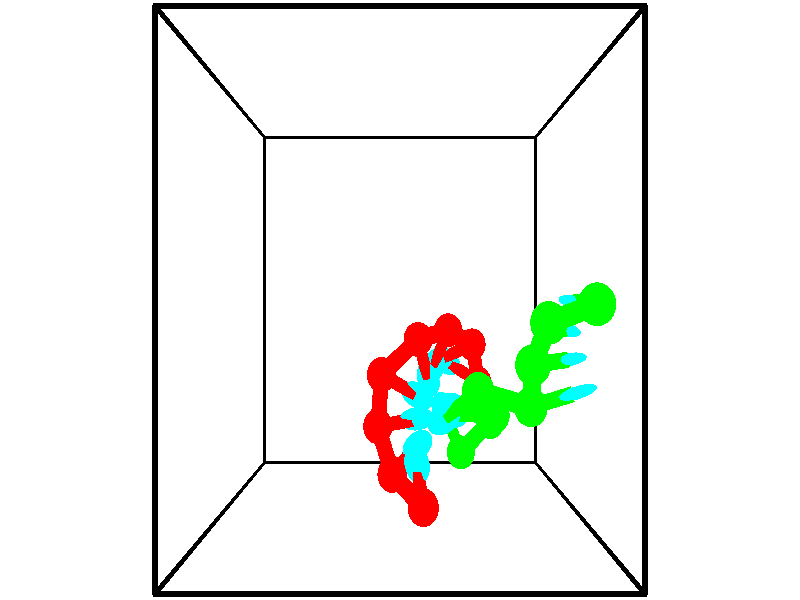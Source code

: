 // switches for output
#declare DRAW_BASES = 1; // possible values are 0, 1; only relevant for DNA ribbons
#declare DRAW_BASES_TYPE = 3; // possible values are 1, 2, 3; only relevant for DNA ribbons
#declare DRAW_FOG = 0; // set to 1 to enable fog

#include "colors.inc"

#include "transforms.inc"
background { rgb <1, 1, 1>}

#default {
   normal{
       ripples 0.25
       frequency 0.20
       turbulence 0.2
       lambda 5
   }
	finish {
		phong 0.1
		phong_size 40.
	}
}

// original window dimensions: 1024x640


// camera settings

camera {
	sky <-0, 1, 0>
	up <-0, 1, 0>
	right 1.6 * <1, 0, 0>
	location <2.5, 2.5, 11.1562>
	look_at <2.5, 2.5, 2.5>
	direction <0, 0, -8.6562>
	angle 67.0682
}


# declare cpy_camera_pos = <2.5, 2.5, 11.1562>;
# if (DRAW_FOG = 1)
fog {
	fog_type 2
	up vnormalize(cpy_camera_pos)
	color rgbt<1,1,1,0.3>
	distance 1e-5
	fog_alt 3e-3
	fog_offset 4
}
# end


// LIGHTS

# declare lum = 6;
global_settings {
	ambient_light rgb lum * <0.05, 0.05, 0.05>
	max_trace_level 15
}# declare cpy_direct_light_amount = 0.25;
light_source
{	1000 * <-1, -1, 1>,
	rgb lum * cpy_direct_light_amount
	parallel
}

light_source
{	1000 * <1, 1, -1>,
	rgb lum * cpy_direct_light_amount
	parallel
}

// strand 0

// nucleotide -1

// particle -1
sphere {
	<4.017087, 1.176200, -0.548698> 0.250000
	pigment { color rgbt <1,0,0,0> }
	no_shadow
}
cylinder {
	<3.669739, 1.358849, -0.626083>,  <3.461330, 1.468438, -0.672515>, 0.100000
	pigment { color rgbt <1,0,0,0> }
	no_shadow
}
cylinder {
	<3.669739, 1.358849, -0.626083>,  <4.017087, 1.176200, -0.548698>, 0.100000
	pigment { color rgbt <1,0,0,0> }
	no_shadow
}

// particle -1
sphere {
	<3.669739, 1.358849, -0.626083> 0.100000
	pigment { color rgbt <1,0,0,0> }
	no_shadow
}
sphere {
	0, 1
	scale<0.080000,0.200000,0.300000>
	matrix <-0.245823, -0.057529, 0.967606,
		0.430700, 0.887799, 0.162205,
		-0.868371, 0.456622, -0.193464,
		3.409227, 1.495835, -0.684123>
	pigment { color rgbt <0,1,1,0> }
	no_shadow
}
cylinder {
	<3.847145, 1.806263, -0.129460>,  <4.017087, 1.176200, -0.548698>, 0.130000
	pigment { color rgbt <1,0,0,0> }
	no_shadow
}

// nucleotide -1

// particle -1
sphere {
	<3.847145, 1.806263, -0.129460> 0.250000
	pigment { color rgbt <1,0,0,0> }
	no_shadow
}
cylinder {
	<3.493988, 1.658092, -0.244896>,  <3.282094, 1.569191, -0.314158>, 0.100000
	pigment { color rgbt <1,0,0,0> }
	no_shadow
}
cylinder {
	<3.493988, 1.658092, -0.244896>,  <3.847145, 1.806263, -0.129460>, 0.100000
	pigment { color rgbt <1,0,0,0> }
	no_shadow
}

// particle -1
sphere {
	<3.493988, 1.658092, -0.244896> 0.100000
	pigment { color rgbt <1,0,0,0> }
	no_shadow
}
sphere {
	0, 1
	scale<0.080000,0.200000,0.300000>
	matrix <-0.226706, -0.201958, 0.952794,
		-0.411222, 0.906641, 0.094330,
		-0.882893, -0.370425, -0.288591,
		3.229120, 1.546965, -0.331473>
	pigment { color rgbt <0,1,1,0> }
	no_shadow
}
cylinder {
	<3.362282, 2.050719, 0.365354>,  <3.847145, 1.806263, -0.129460>, 0.130000
	pigment { color rgbt <1,0,0,0> }
	no_shadow
}

// nucleotide -1

// particle -1
sphere {
	<3.362282, 2.050719, 0.365354> 0.250000
	pigment { color rgbt <1,0,0,0> }
	no_shadow
}
cylinder {
	<3.216209, 1.719303, 0.195570>,  <3.128566, 1.520454, 0.093699>, 0.100000
	pigment { color rgbt <1,0,0,0> }
	no_shadow
}
cylinder {
	<3.216209, 1.719303, 0.195570>,  <3.362282, 2.050719, 0.365354>, 0.100000
	pigment { color rgbt <1,0,0,0> }
	no_shadow
}

// particle -1
sphere {
	<3.216209, 1.719303, 0.195570> 0.100000
	pigment { color rgbt <1,0,0,0> }
	no_shadow
}
sphere {
	0, 1
	scale<0.080000,0.200000,0.300000>
	matrix <-0.284360, -0.334882, 0.898328,
		-0.886444, 0.448751, -0.113311,
		-0.365180, -0.828539, -0.424461,
		3.106655, 1.470742, 0.068232>
	pigment { color rgbt <0,1,1,0> }
	no_shadow
}
cylinder {
	<2.810959, 1.931468, 0.704492>,  <3.362282, 2.050719, 0.365354>, 0.130000
	pigment { color rgbt <1,0,0,0> }
	no_shadow
}

// nucleotide -1

// particle -1
sphere {
	<2.810959, 1.931468, 0.704492> 0.250000
	pigment { color rgbt <1,0,0,0> }
	no_shadow
}
cylinder {
	<2.919662, 1.584545, 0.537674>,  <2.984885, 1.376392, 0.437583>, 0.100000
	pigment { color rgbt <1,0,0,0> }
	no_shadow
}
cylinder {
	<2.919662, 1.584545, 0.537674>,  <2.810959, 1.931468, 0.704492>, 0.100000
	pigment { color rgbt <1,0,0,0> }
	no_shadow
}

// particle -1
sphere {
	<2.919662, 1.584545, 0.537674> 0.100000
	pigment { color rgbt <1,0,0,0> }
	no_shadow
}
sphere {
	0, 1
	scale<0.080000,0.200000,0.300000>
	matrix <-0.193424, -0.473737, 0.859163,
		-0.942727, -0.152818, -0.296500,
		0.271758, -0.867306, -0.417046,
		3.001190, 1.324353, 0.412560>
	pigment { color rgbt <0,1,1,0> }
	no_shadow
}
cylinder {
	<2.186578, 1.438457, 0.862779>,  <2.810959, 1.931468, 0.704492>, 0.130000
	pigment { color rgbt <1,0,0,0> }
	no_shadow
}

// nucleotide -1

// particle -1
sphere {
	<2.186578, 1.438457, 0.862779> 0.250000
	pigment { color rgbt <1,0,0,0> }
	no_shadow
}
cylinder {
	<2.539986, 1.260960, 0.802799>,  <2.752030, 1.154461, 0.766812>, 0.100000
	pigment { color rgbt <1,0,0,0> }
	no_shadow
}
cylinder {
	<2.539986, 1.260960, 0.802799>,  <2.186578, 1.438457, 0.862779>, 0.100000
	pigment { color rgbt <1,0,0,0> }
	no_shadow
}

// particle -1
sphere {
	<2.539986, 1.260960, 0.802799> 0.100000
	pigment { color rgbt <1,0,0,0> }
	no_shadow
}
sphere {
	0, 1
	scale<0.080000,0.200000,0.300000>
	matrix <-0.026150, -0.366364, 0.930104,
		-0.467663, -0.817844, -0.335294,
		0.883520, -0.443743, -0.149948,
		2.805042, 1.127837, 0.757815>
	pigment { color rgbt <0,1,1,0> }
	no_shadow
}
cylinder {
	<2.121710, 0.697947, 0.830468>,  <2.186578, 1.438457, 0.862779>, 0.130000
	pigment { color rgbt <1,0,0,0> }
	no_shadow
}

// nucleotide -1

// particle -1
sphere {
	<2.121710, 0.697947, 0.830468> 0.250000
	pigment { color rgbt <1,0,0,0> }
	no_shadow
}
cylinder {
	<2.497864, 0.776871, 0.941278>,  <2.723556, 0.824225, 1.007765>, 0.100000
	pigment { color rgbt <1,0,0,0> }
	no_shadow
}
cylinder {
	<2.497864, 0.776871, 0.941278>,  <2.121710, 0.697947, 0.830468>, 0.100000
	pigment { color rgbt <1,0,0,0> }
	no_shadow
}

// particle -1
sphere {
	<2.497864, 0.776871, 0.941278> 0.100000
	pigment { color rgbt <1,0,0,0> }
	no_shadow
}
sphere {
	0, 1
	scale<0.080000,0.200000,0.300000>
	matrix <-0.130328, -0.543294, 0.829365,
		0.314149, -0.816027, -0.485190,
		0.940385, 0.197310, 0.277027,
		2.779979, 0.836064, 1.024386>
	pigment { color rgbt <0,1,1,0> }
	no_shadow
}
cylinder {
	<2.372213, 0.067821, 1.053468>,  <2.121710, 0.697947, 0.830468>, 0.130000
	pigment { color rgbt <1,0,0,0> }
	no_shadow
}

// nucleotide -1

// particle -1
sphere {
	<2.372213, 0.067821, 1.053468> 0.250000
	pigment { color rgbt <1,0,0,0> }
	no_shadow
}
cylinder {
	<2.606705, 0.334869, 1.237040>,  <2.747400, 0.495099, 1.347182>, 0.100000
	pigment { color rgbt <1,0,0,0> }
	no_shadow
}
cylinder {
	<2.606705, 0.334869, 1.237040>,  <2.372213, 0.067821, 1.053468>, 0.100000
	pigment { color rgbt <1,0,0,0> }
	no_shadow
}

// particle -1
sphere {
	<2.606705, 0.334869, 1.237040> 0.100000
	pigment { color rgbt <1,0,0,0> }
	no_shadow
}
sphere {
	0, 1
	scale<0.080000,0.200000,0.300000>
	matrix <-0.093872, -0.506684, 0.857006,
		0.804688, -0.545484, -0.234362,
		0.586230, 0.667622, 0.458928,
		2.782574, 0.535156, 1.374718>
	pigment { color rgbt <0,1,1,0> }
	no_shadow
}
cylinder {
	<2.873222, -0.281270, 1.450249>,  <2.372213, 0.067821, 1.053468>, 0.130000
	pigment { color rgbt <1,0,0,0> }
	no_shadow
}

// nucleotide -1

// particle -1
sphere {
	<2.873222, -0.281270, 1.450249> 0.250000
	pigment { color rgbt <1,0,0,0> }
	no_shadow
}
cylinder {
	<2.811790, 0.083363, 1.602791>,  <2.774931, 0.302142, 1.694316>, 0.100000
	pigment { color rgbt <1,0,0,0> }
	no_shadow
}
cylinder {
	<2.811790, 0.083363, 1.602791>,  <2.873222, -0.281270, 1.450249>, 0.100000
	pigment { color rgbt <1,0,0,0> }
	no_shadow
}

// particle -1
sphere {
	<2.811790, 0.083363, 1.602791> 0.100000
	pigment { color rgbt <1,0,0,0> }
	no_shadow
}
sphere {
	0, 1
	scale<0.080000,0.200000,0.300000>
	matrix <-0.178432, -0.405174, 0.896658,
		0.971893, 0.069663, 0.224882,
		-0.153580, 0.911582, 0.381355,
		2.765717, 0.356837, 1.717197>
	pigment { color rgbt <0,1,1,0> }
	no_shadow
}
// strand 1

// nucleotide -1

// particle -1
sphere {
	<5.205707, 2.451237, 2.864223> 0.250000
	pigment { color rgbt <0,1,0,0> }
	no_shadow
}
cylinder {
	<5.136314, 2.465237, 2.470537>,  <5.094679, 2.473637, 2.234326>, 0.100000
	pigment { color rgbt <0,1,0,0> }
	no_shadow
}
cylinder {
	<5.136314, 2.465237, 2.470537>,  <5.205707, 2.451237, 2.864223>, 0.100000
	pigment { color rgbt <0,1,0,0> }
	no_shadow
}

// particle -1
sphere {
	<5.136314, 2.465237, 2.470537> 0.100000
	pigment { color rgbt <0,1,0,0> }
	no_shadow
}
sphere {
	0, 1
	scale<0.080000,0.200000,0.300000>
	matrix <-0.196888, -0.980426, -0.000161,
		-0.964956, 0.193752, 0.176976,
		-0.173481, 0.035000, -0.984215,
		5.084270, 2.475737, 2.175273>
	pigment { color rgbt <0,1,1,0> }
	no_shadow
}
cylinder {
	<4.553486, 2.237482, 2.825028>,  <5.205707, 2.451237, 2.864223>, 0.130000
	pigment { color rgbt <0,1,0,0> }
	no_shadow
}

// nucleotide -1

// particle -1
sphere {
	<4.553486, 2.237482, 2.825028> 0.250000
	pigment { color rgbt <0,1,0,0> }
	no_shadow
}
cylinder {
	<4.779488, 2.178989, 2.500217>,  <4.915089, 2.143894, 2.305331>, 0.100000
	pigment { color rgbt <0,1,0,0> }
	no_shadow
}
cylinder {
	<4.779488, 2.178989, 2.500217>,  <4.553486, 2.237482, 2.825028>, 0.100000
	pigment { color rgbt <0,1,0,0> }
	no_shadow
}

// particle -1
sphere {
	<4.779488, 2.178989, 2.500217> 0.100000
	pigment { color rgbt <0,1,0,0> }
	no_shadow
}
sphere {
	0, 1
	scale<0.080000,0.200000,0.300000>
	matrix <-0.196721, -0.979662, 0.039542,
		-0.801294, 0.137402, -0.582279,
		0.565004, -0.146231, -0.812027,
		4.948989, 2.135120, 2.256609>
	pigment { color rgbt <0,1,1,0> }
	no_shadow
}
cylinder {
	<4.412268, 1.718745, 2.467632>,  <4.553486, 2.237482, 2.825028>, 0.130000
	pigment { color rgbt <0,1,0,0> }
	no_shadow
}

// nucleotide -1

// particle -1
sphere {
	<4.412268, 1.718745, 2.467632> 0.250000
	pigment { color rgbt <0,1,0,0> }
	no_shadow
}
cylinder {
	<4.764450, 1.741173, 2.279310>,  <4.975759, 1.754630, 2.166317>, 0.100000
	pigment { color rgbt <0,1,0,0> }
	no_shadow
}
cylinder {
	<4.764450, 1.741173, 2.279310>,  <4.412268, 1.718745, 2.467632>, 0.100000
	pigment { color rgbt <0,1,0,0> }
	no_shadow
}

// particle -1
sphere {
	<4.764450, 1.741173, 2.279310> 0.100000
	pigment { color rgbt <0,1,0,0> }
	no_shadow
}
sphere {
	0, 1
	scale<0.080000,0.200000,0.300000>
	matrix <0.147236, -0.976224, 0.159084,
		-0.450689, -0.209386, -0.867777,
		0.880455, 0.056071, -0.470803,
		5.028586, 1.757994, 2.138069>
	pigment { color rgbt <0,1,1,0> }
	no_shadow
}
cylinder {
	<4.473284, 1.153321, 2.036796>,  <4.412268, 1.718745, 2.467632>, 0.130000
	pigment { color rgbt <0,1,0,0> }
	no_shadow
}

// nucleotide -1

// particle -1
sphere {
	<4.473284, 1.153321, 2.036796> 0.250000
	pigment { color rgbt <0,1,0,0> }
	no_shadow
}
cylinder {
	<4.846260, 1.266087, 2.127199>,  <5.070046, 1.333746, 2.181441>, 0.100000
	pigment { color rgbt <0,1,0,0> }
	no_shadow
}
cylinder {
	<4.846260, 1.266087, 2.127199>,  <4.473284, 1.153321, 2.036796>, 0.100000
	pigment { color rgbt <0,1,0,0> }
	no_shadow
}

// particle -1
sphere {
	<4.846260, 1.266087, 2.127199> 0.100000
	pigment { color rgbt <0,1,0,0> }
	no_shadow
}
sphere {
	0, 1
	scale<0.080000,0.200000,0.300000>
	matrix <0.234102, -0.947815, 0.216434,
		0.275229, -0.148903, -0.949777,
		0.932441, 0.281914, 0.226007,
		5.125992, 1.350661, 2.195001>
	pigment { color rgbt <0,1,1,0> }
	no_shadow
}
cylinder {
	<3.698109, 1.330304, 1.909323>,  <4.473284, 1.153321, 2.036796>, 0.130000
	pigment { color rgbt <0,1,0,0> }
	no_shadow
}

// nucleotide -1

// particle -1
sphere {
	<3.698109, 1.330304, 1.909323> 0.250000
	pigment { color rgbt <0,1,0,0> }
	no_shadow
}
cylinder {
	<3.405701, 1.104977, 1.755295>,  <3.230256, 0.969780, 1.662878>, 0.100000
	pigment { color rgbt <0,1,0,0> }
	no_shadow
}
cylinder {
	<3.405701, 1.104977, 1.755295>,  <3.698109, 1.330304, 1.909323>, 0.100000
	pigment { color rgbt <0,1,0,0> }
	no_shadow
}

// particle -1
sphere {
	<3.405701, 1.104977, 1.755295> 0.100000
	pigment { color rgbt <0,1,0,0> }
	no_shadow
}
sphere {
	0, 1
	scale<0.080000,0.200000,0.300000>
	matrix <0.234423, 0.322647, -0.917030,
		0.640823, -0.760638, -0.103807,
		-0.731021, -0.563319, -0.385071,
		3.186394, 0.935981, 1.639774>
	pigment { color rgbt <0,1,1,0> }
	no_shadow
}
cylinder {
	<4.021883, 0.950977, 1.377496>,  <3.698109, 1.330304, 1.909323>, 0.130000
	pigment { color rgbt <0,1,0,0> }
	no_shadow
}

// nucleotide -1

// particle -1
sphere {
	<4.021883, 0.950977, 1.377496> 0.250000
	pigment { color rgbt <0,1,0,0> }
	no_shadow
}
cylinder {
	<3.633278, 0.937199, 1.283710>,  <3.400115, 0.928932, 1.227439>, 0.100000
	pigment { color rgbt <0,1,0,0> }
	no_shadow
}
cylinder {
	<3.633278, 0.937199, 1.283710>,  <4.021883, 0.950977, 1.377496>, 0.100000
	pigment { color rgbt <0,1,0,0> }
	no_shadow
}

// particle -1
sphere {
	<3.633278, 0.937199, 1.283710> 0.100000
	pigment { color rgbt <0,1,0,0> }
	no_shadow
}
sphere {
	0, 1
	scale<0.080000,0.200000,0.300000>
	matrix <0.216383, 0.274515, -0.936921,
		0.096637, -0.960966, -0.259242,
		-0.971514, -0.034445, -0.234464,
		3.341824, 0.926865, 1.213371>
	pigment { color rgbt <0,1,1,0> }
	no_shadow
}
cylinder {
	<4.065926, 0.734417, 0.636500>,  <4.021883, 0.950977, 1.377496>, 0.130000
	pigment { color rgbt <0,1,0,0> }
	no_shadow
}

// nucleotide -1

// particle -1
sphere {
	<4.065926, 0.734417, 0.636500> 0.250000
	pigment { color rgbt <0,1,0,0> }
	no_shadow
}
cylinder {
	<3.695656, 0.870628, 0.702425>,  <3.473494, 0.952355, 0.741980>, 0.100000
	pigment { color rgbt <0,1,0,0> }
	no_shadow
}
cylinder {
	<3.695656, 0.870628, 0.702425>,  <4.065926, 0.734417, 0.636500>, 0.100000
	pigment { color rgbt <0,1,0,0> }
	no_shadow
}

// particle -1
sphere {
	<3.695656, 0.870628, 0.702425> 0.100000
	pigment { color rgbt <0,1,0,0> }
	no_shadow
}
sphere {
	0, 1
	scale<0.080000,0.200000,0.300000>
	matrix <-0.051233, 0.318800, -0.946436,
		-0.374832, -0.884537, -0.277659,
		-0.925676, 0.340530, 0.164814,
		3.417953, 0.972787, 0.751869>
	pigment { color rgbt <0,1,1,0> }
	no_shadow
}
cylinder {
	<3.597070, 0.209670, 0.259641>,  <4.065926, 0.734417, 0.636500>, 0.130000
	pigment { color rgbt <0,1,0,0> }
	no_shadow
}

// nucleotide -1

// particle -1
sphere {
	<3.597070, 0.209670, 0.259641> 0.250000
	pigment { color rgbt <0,1,0,0> }
	no_shadow
}
cylinder {
	<3.424423, 0.569740, 0.282938>,  <3.320835, 0.785782, 0.296916>, 0.100000
	pigment { color rgbt <0,1,0,0> }
	no_shadow
}
cylinder {
	<3.424423, 0.569740, 0.282938>,  <3.597070, 0.209670, 0.259641>, 0.100000
	pigment { color rgbt <0,1,0,0> }
	no_shadow
}

// particle -1
sphere {
	<3.424423, 0.569740, 0.282938> 0.100000
	pigment { color rgbt <0,1,0,0> }
	no_shadow
}
sphere {
	0, 1
	scale<0.080000,0.200000,0.300000>
	matrix <-0.170670, -0.018091, -0.985162,
		-0.885764, -0.435153, 0.161442,
		-0.431617, 0.900175, 0.058243,
		3.294938, 0.839793, 0.300411>
	pigment { color rgbt <0,1,1,0> }
	no_shadow
}
// box output
cylinder {
	<0.000000, 0.000000, 0.000000>,  <5.000000, 0.000000, 0.000000>, 0.025000
	pigment { color rgbt <0,0,0,0> }
	no_shadow
}
cylinder {
	<0.000000, 0.000000, 0.000000>,  <0.000000, 5.000000, 0.000000>, 0.025000
	pigment { color rgbt <0,0,0,0> }
	no_shadow
}
cylinder {
	<0.000000, 0.000000, 0.000000>,  <0.000000, 0.000000, 5.000000>, 0.025000
	pigment { color rgbt <0,0,0,0> }
	no_shadow
}
cylinder {
	<5.000000, 5.000000, 5.000000>,  <0.000000, 5.000000, 5.000000>, 0.025000
	pigment { color rgbt <0,0,0,0> }
	no_shadow
}
cylinder {
	<5.000000, 5.000000, 5.000000>,  <5.000000, 0.000000, 5.000000>, 0.025000
	pigment { color rgbt <0,0,0,0> }
	no_shadow
}
cylinder {
	<5.000000, 5.000000, 5.000000>,  <5.000000, 5.000000, 0.000000>, 0.025000
	pigment { color rgbt <0,0,0,0> }
	no_shadow
}
cylinder {
	<0.000000, 0.000000, 5.000000>,  <0.000000, 5.000000, 5.000000>, 0.025000
	pigment { color rgbt <0,0,0,0> }
	no_shadow
}
cylinder {
	<0.000000, 0.000000, 5.000000>,  <5.000000, 0.000000, 5.000000>, 0.025000
	pigment { color rgbt <0,0,0,0> }
	no_shadow
}
cylinder {
	<5.000000, 5.000000, 0.000000>,  <0.000000, 5.000000, 0.000000>, 0.025000
	pigment { color rgbt <0,0,0,0> }
	no_shadow
}
cylinder {
	<5.000000, 5.000000, 0.000000>,  <5.000000, 0.000000, 0.000000>, 0.025000
	pigment { color rgbt <0,0,0,0> }
	no_shadow
}
cylinder {
	<5.000000, 0.000000, 5.000000>,  <5.000000, 0.000000, 0.000000>, 0.025000
	pigment { color rgbt <0,0,0,0> }
	no_shadow
}
cylinder {
	<0.000000, 5.000000, 0.000000>,  <0.000000, 5.000000, 5.000000>, 0.025000
	pigment { color rgbt <0,0,0,0> }
	no_shadow
}
// end of box output
